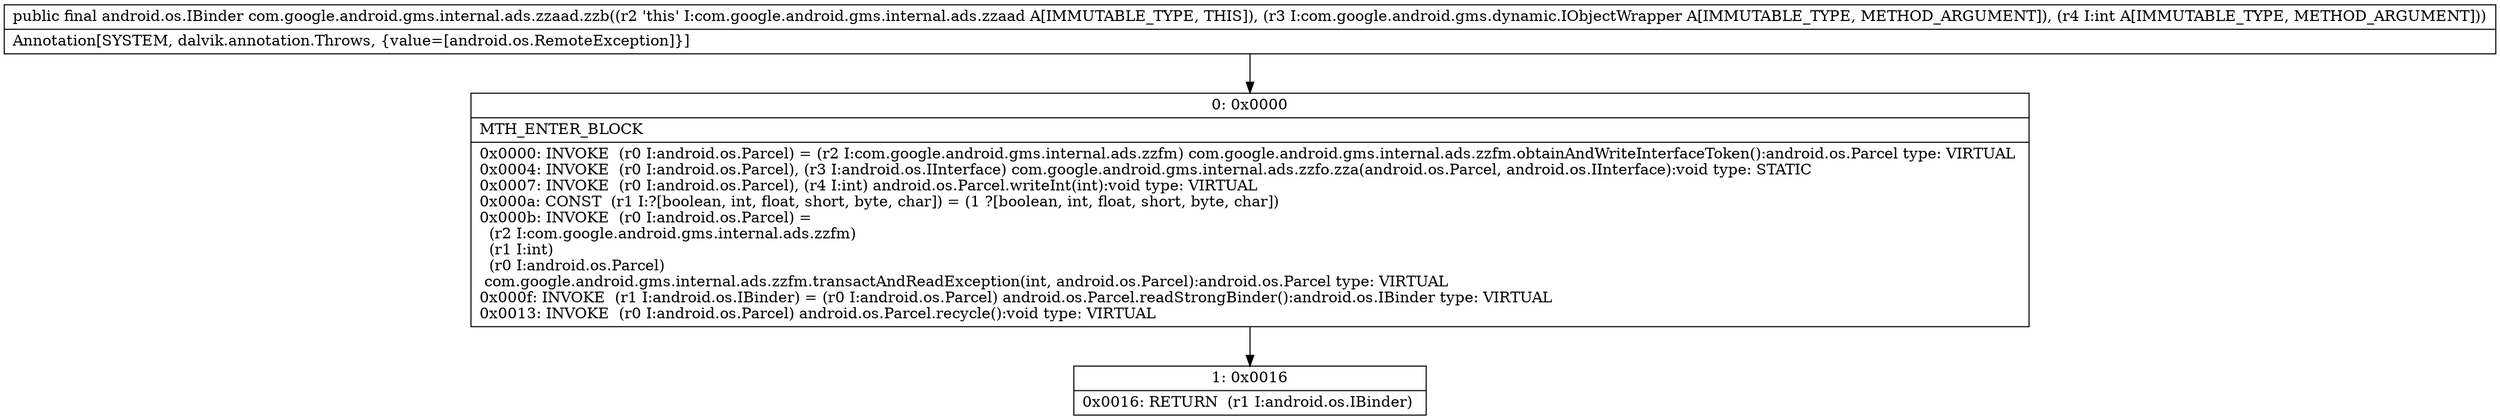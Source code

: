 digraph "CFG forcom.google.android.gms.internal.ads.zzaad.zzb(Lcom\/google\/android\/gms\/dynamic\/IObjectWrapper;I)Landroid\/os\/IBinder;" {
Node_0 [shape=record,label="{0\:\ 0x0000|MTH_ENTER_BLOCK\l|0x0000: INVOKE  (r0 I:android.os.Parcel) = (r2 I:com.google.android.gms.internal.ads.zzfm) com.google.android.gms.internal.ads.zzfm.obtainAndWriteInterfaceToken():android.os.Parcel type: VIRTUAL \l0x0004: INVOKE  (r0 I:android.os.Parcel), (r3 I:android.os.IInterface) com.google.android.gms.internal.ads.zzfo.zza(android.os.Parcel, android.os.IInterface):void type: STATIC \l0x0007: INVOKE  (r0 I:android.os.Parcel), (r4 I:int) android.os.Parcel.writeInt(int):void type: VIRTUAL \l0x000a: CONST  (r1 I:?[boolean, int, float, short, byte, char]) = (1 ?[boolean, int, float, short, byte, char]) \l0x000b: INVOKE  (r0 I:android.os.Parcel) = \l  (r2 I:com.google.android.gms.internal.ads.zzfm)\l  (r1 I:int)\l  (r0 I:android.os.Parcel)\l com.google.android.gms.internal.ads.zzfm.transactAndReadException(int, android.os.Parcel):android.os.Parcel type: VIRTUAL \l0x000f: INVOKE  (r1 I:android.os.IBinder) = (r0 I:android.os.Parcel) android.os.Parcel.readStrongBinder():android.os.IBinder type: VIRTUAL \l0x0013: INVOKE  (r0 I:android.os.Parcel) android.os.Parcel.recycle():void type: VIRTUAL \l}"];
Node_1 [shape=record,label="{1\:\ 0x0016|0x0016: RETURN  (r1 I:android.os.IBinder) \l}"];
MethodNode[shape=record,label="{public final android.os.IBinder com.google.android.gms.internal.ads.zzaad.zzb((r2 'this' I:com.google.android.gms.internal.ads.zzaad A[IMMUTABLE_TYPE, THIS]), (r3 I:com.google.android.gms.dynamic.IObjectWrapper A[IMMUTABLE_TYPE, METHOD_ARGUMENT]), (r4 I:int A[IMMUTABLE_TYPE, METHOD_ARGUMENT]))  | Annotation[SYSTEM, dalvik.annotation.Throws, \{value=[android.os.RemoteException]\}]\l}"];
MethodNode -> Node_0;
Node_0 -> Node_1;
}

